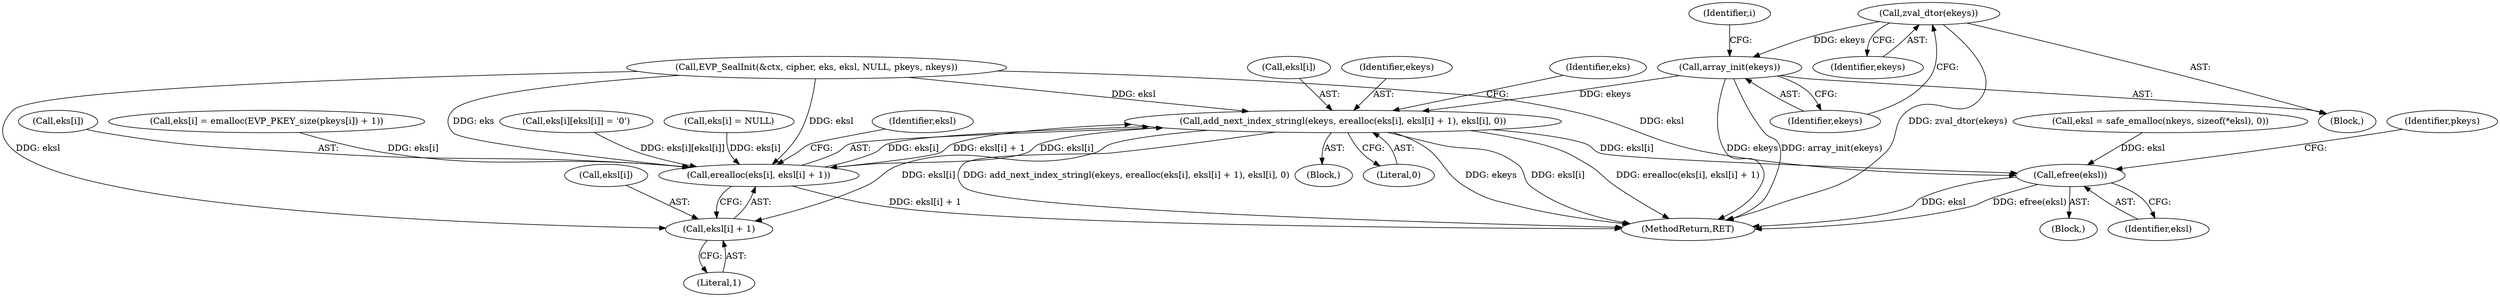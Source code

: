 digraph "0_php_89637c6b41b510c20d262c17483f582f115c66d6@pointer" {
"1000384" [label="(Call,zval_dtor(ekeys))"];
"1000386" [label="(Call,array_init(ekeys))"];
"1000407" [label="(Call,add_next_index_stringl(ekeys, erealloc(eks[i], eksl[i] + 1), eksl[i], 0))"];
"1000409" [label="(Call,erealloc(eks[i], eksl[i] + 1))"];
"1000413" [label="(Call,eksl[i] + 1)"];
"1000498" [label="(Call,efree(eksl))"];
"1000188" [label="(Call,eksl = safe_emalloc(nkeys, sizeof(*eksl), 0))"];
"1000414" [label="(Call,eksl[i])"];
"1000501" [label="(Identifier,pkeys)"];
"1000499" [label="(Identifier,eksl)"];
"1000387" [label="(Identifier,ekeys)"];
"1000390" [label="(Identifier,i)"];
"1000504" [label="(MethodReturn,RET)"];
"1000409" [label="(Call,erealloc(eks[i], eksl[i] + 1))"];
"1000422" [label="(Call,eks[i] = NULL)"];
"1000413" [label="(Call,eksl[i] + 1)"];
"1000398" [label="(Call,eks[i][eksl[i]] = '\0')"];
"1000397" [label="(Block,)"];
"1000419" [label="(Identifier,eksl)"];
"1000408" [label="(Identifier,ekeys)"];
"1000410" [label="(Call,eks[i])"];
"1000107" [label="(Block,)"];
"1000424" [label="(Identifier,eks)"];
"1000356" [label="(Block,)"];
"1000386" [label="(Call,array_init(ekeys))"];
"1000384" [label="(Call,zval_dtor(ekeys))"];
"1000498" [label="(Call,efree(eksl))"];
"1000385" [label="(Identifier,ekeys)"];
"1000255" [label="(Call,eks[i] = emalloc(EVP_PKEY_size(pkeys[i]) + 1))"];
"1000407" [label="(Call,add_next_index_stringl(ekeys, erealloc(eks[i], eksl[i] + 1), eksl[i], 0))"];
"1000417" [label="(Literal,1)"];
"1000314" [label="(Call,EVP_SealInit(&ctx, cipher, eks, eksl, NULL, pkeys, nkeys))"];
"1000421" [label="(Literal,0)"];
"1000418" [label="(Call,eksl[i])"];
"1000384" -> "1000356"  [label="AST: "];
"1000384" -> "1000385"  [label="CFG: "];
"1000385" -> "1000384"  [label="AST: "];
"1000387" -> "1000384"  [label="CFG: "];
"1000384" -> "1000504"  [label="DDG: zval_dtor(ekeys)"];
"1000384" -> "1000386"  [label="DDG: ekeys"];
"1000386" -> "1000356"  [label="AST: "];
"1000386" -> "1000387"  [label="CFG: "];
"1000387" -> "1000386"  [label="AST: "];
"1000390" -> "1000386"  [label="CFG: "];
"1000386" -> "1000504"  [label="DDG: ekeys"];
"1000386" -> "1000504"  [label="DDG: array_init(ekeys)"];
"1000386" -> "1000407"  [label="DDG: ekeys"];
"1000407" -> "1000397"  [label="AST: "];
"1000407" -> "1000421"  [label="CFG: "];
"1000408" -> "1000407"  [label="AST: "];
"1000409" -> "1000407"  [label="AST: "];
"1000418" -> "1000407"  [label="AST: "];
"1000421" -> "1000407"  [label="AST: "];
"1000424" -> "1000407"  [label="CFG: "];
"1000407" -> "1000504"  [label="DDG: erealloc(eks[i], eksl[i] + 1)"];
"1000407" -> "1000504"  [label="DDG: add_next_index_stringl(ekeys, erealloc(eks[i], eksl[i] + 1), eksl[i], 0)"];
"1000407" -> "1000504"  [label="DDG: ekeys"];
"1000407" -> "1000504"  [label="DDG: eksl[i]"];
"1000409" -> "1000407"  [label="DDG: eks[i]"];
"1000409" -> "1000407"  [label="DDG: eksl[i] + 1"];
"1000407" -> "1000409"  [label="DDG: eksl[i]"];
"1000407" -> "1000413"  [label="DDG: eksl[i]"];
"1000314" -> "1000407"  [label="DDG: eksl"];
"1000407" -> "1000498"  [label="DDG: eksl[i]"];
"1000409" -> "1000413"  [label="CFG: "];
"1000410" -> "1000409"  [label="AST: "];
"1000413" -> "1000409"  [label="AST: "];
"1000419" -> "1000409"  [label="CFG: "];
"1000409" -> "1000504"  [label="DDG: eksl[i] + 1"];
"1000314" -> "1000409"  [label="DDG: eks"];
"1000314" -> "1000409"  [label="DDG: eksl"];
"1000422" -> "1000409"  [label="DDG: eks[i]"];
"1000255" -> "1000409"  [label="DDG: eks[i]"];
"1000398" -> "1000409"  [label="DDG: eks[i][eksl[i]]"];
"1000413" -> "1000417"  [label="CFG: "];
"1000414" -> "1000413"  [label="AST: "];
"1000417" -> "1000413"  [label="AST: "];
"1000314" -> "1000413"  [label="DDG: eksl"];
"1000498" -> "1000107"  [label="AST: "];
"1000498" -> "1000499"  [label="CFG: "];
"1000499" -> "1000498"  [label="AST: "];
"1000501" -> "1000498"  [label="CFG: "];
"1000498" -> "1000504"  [label="DDG: efree(eksl)"];
"1000498" -> "1000504"  [label="DDG: eksl"];
"1000314" -> "1000498"  [label="DDG: eksl"];
"1000188" -> "1000498"  [label="DDG: eksl"];
}
